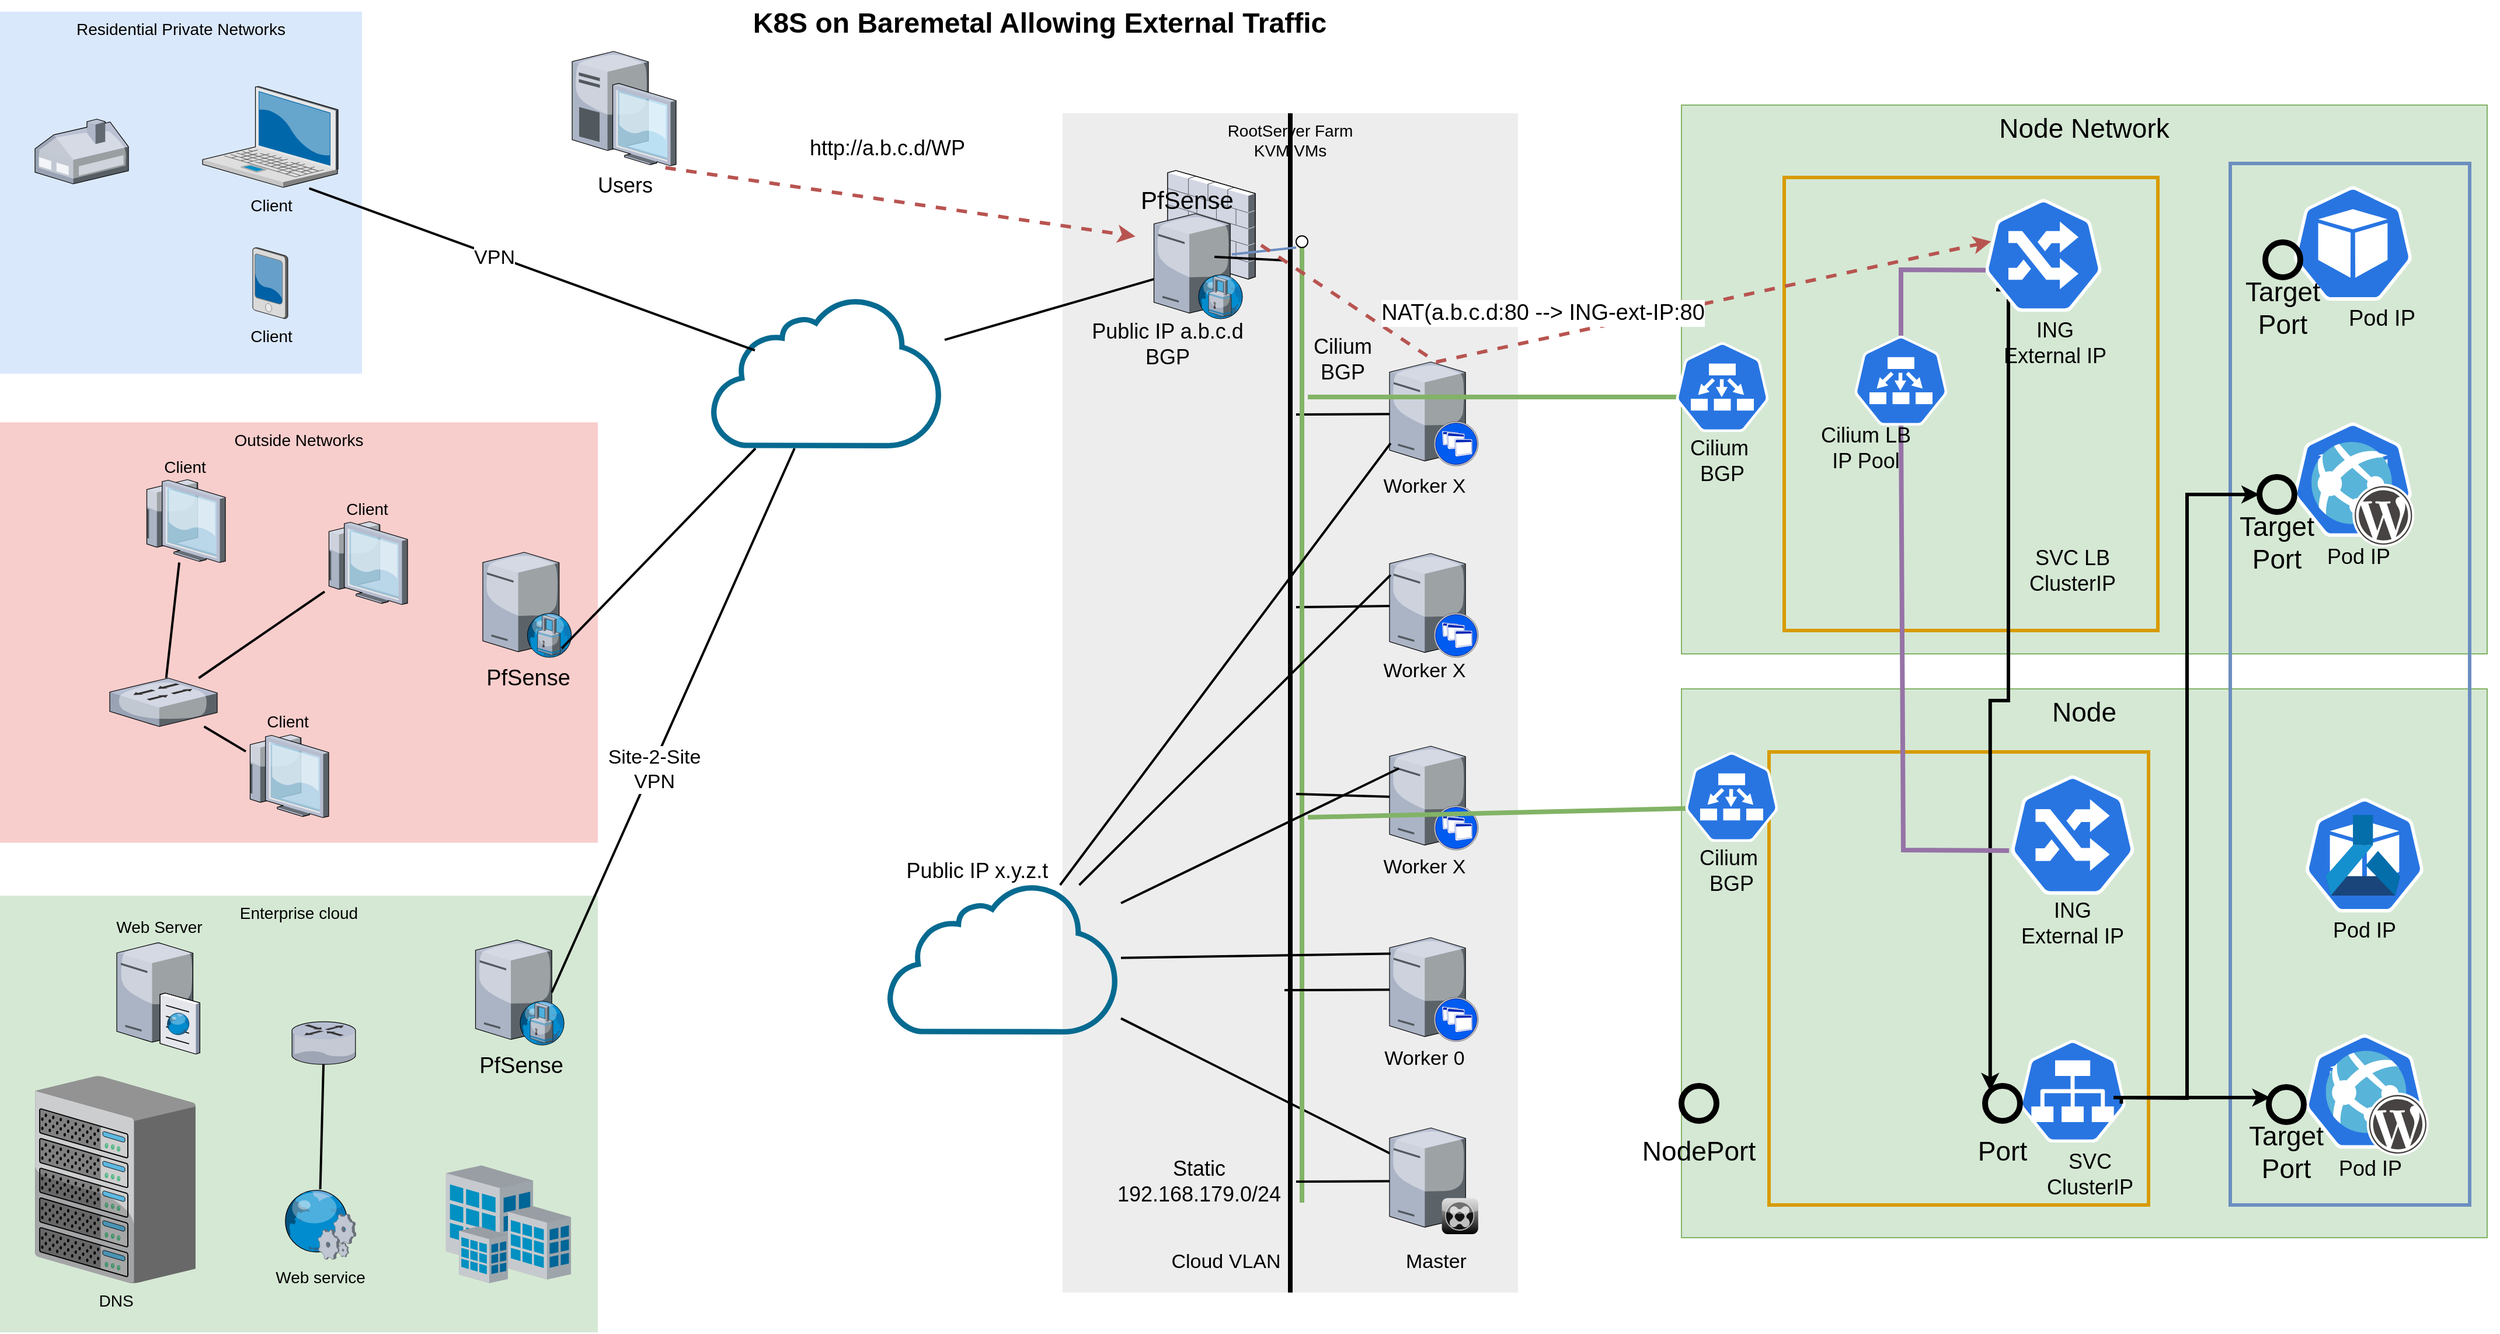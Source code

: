 <mxfile version="20.0.1" type="github"><diagram id="EpZlYVqAHI5J34Ckvmhf" name="Page-1"><mxGraphModel dx="1114" dy="1589" grid="1" gridSize="10" guides="1" tooltips="1" connect="1" arrows="1" fold="1" page="1" pageScale="1.5" pageWidth="1169" pageHeight="826" background="none" math="0" shadow="0"><root><mxCell id="0" style=";html=1;"/><mxCell id="1" style=";html=1;" parent="0"/><mxCell id="6a7d8f32e03d9370-57" value="&lt;font style=&quot;font-size: 23px;&quot;&gt;Node Network&lt;/font&gt;" style="whiteSpace=wrap;html=1;fillColor=#d5e8d4;fontSize=14;strokeColor=#82b366;verticalAlign=top;" parent="1" vertex="1"><mxGeometry x="1480" y="120" width="690" height="470" as="geometry"/></mxCell><mxCell id="-BgpXHmfH5Hbu4WyYtLH-51" value="&lt;font style=&quot;font-size: 23px;&quot;&gt;Node&lt;/font&gt;" style="whiteSpace=wrap;html=1;fillColor=#d5e8d4;fontSize=14;strokeColor=#82b366;verticalAlign=top;" parent="1" vertex="1"><mxGeometry x="1480" y="620" width="690" height="470" as="geometry"/></mxCell><mxCell id="-BgpXHmfH5Hbu4WyYtLH-89" value="" style="rounded=0;whiteSpace=wrap;html=1;fontSize=19;strokeWidth=3;fillColor=none;strokeColor=#6c8ebf;" parent="1" vertex="1"><mxGeometry x="1950" y="170" width="205" height="892" as="geometry"/></mxCell><mxCell id="-BgpXHmfH5Hbu4WyYtLH-88" value="" style="rounded=0;whiteSpace=wrap;html=1;fontSize=19;strokeWidth=3;fillColor=none;strokeColor=#d79b00;" parent="1" vertex="1"><mxGeometry x="1555" y="674" width="325" height="388" as="geometry"/></mxCell><mxCell id="-BgpXHmfH5Hbu4WyYtLH-87" value="" style="rounded=0;whiteSpace=wrap;html=1;fontSize=19;strokeWidth=3;fillColor=none;strokeColor=#d79b00;" parent="1" vertex="1"><mxGeometry x="1568" y="182" width="320" height="388" as="geometry"/></mxCell><mxCell id="-BgpXHmfH5Hbu4WyYtLH-56" value="&lt;font style=&quot;font-size: 18px;&quot;&gt;ING&lt;br&gt;External IP&lt;/font&gt;" style="text;html=1;strokeColor=none;fillColor=none;align=center;verticalAlign=middle;whiteSpace=wrap;rounded=0;" parent="1" vertex="1"><mxGeometry x="1715" y="805.5" width="200" height="30" as="geometry"/></mxCell><mxCell id="-BgpXHmfH5Hbu4WyYtLH-52" value="" style="sketch=0;html=1;dashed=0;whitespace=wrap;fillColor=#2875E2;strokeColor=#ffffff;points=[[0.005,0.63,0],[0.1,0.2,0],[0.9,0.2,0],[0.5,0,0],[0.995,0.63,0],[0.72,0.99,0],[0.5,1,0],[0.28,0.99,0]];shape=mxgraph.kubernetes.icon;prIcon=ing;fontSize=18;" parent="1" vertex="1"><mxGeometry x="1760" y="694.06" width="110" height="102.25" as="geometry"/></mxCell><mxCell id="-BgpXHmfH5Hbu4WyYtLH-53" value="" style="sketch=0;html=1;dashed=0;whitespace=wrap;fillColor=#2875E2;strokeColor=#ffffff;points=[[0.005,0.63,0],[0.1,0.2,0],[0.9,0.2,0],[0.5,0,0],[0.995,0.63,0],[0.72,0.99,0],[0.5,1,0],[0.28,0.99,0]];shape=mxgraph.kubernetes.icon;prIcon=pod;fontSize=18;" parent="1" vertex="1"><mxGeometry x="2000" y="915.75" width="130" height="98" as="geometry"/></mxCell><mxCell id="-BgpXHmfH5Hbu4WyYtLH-54" value="" style="sketch=0;html=1;dashed=0;whitespace=wrap;fillColor=#2875E2;strokeColor=#ffffff;points=[[0.005,0.63,0],[0.1,0.2,0],[0.9,0.2,0],[0.5,0,0],[0.995,0.63,0],[0.72,0.99,0],[0.5,1,0],[0.28,0.99,0]];shape=mxgraph.kubernetes.icon;prIcon=svc;fontSize=18;" parent="1" vertex="1"><mxGeometry x="1740" y="920.56" width="150" height="88" as="geometry"/></mxCell><mxCell id="-BgpXHmfH5Hbu4WyYtLH-55" value="" style="sketch=0;html=1;dashed=0;whitespace=wrap;fillColor=#2875E2;strokeColor=#ffffff;points=[[0.005,0.63,0],[0.1,0.2,0],[0.9,0.2,0],[0.5,0,0],[0.995,0.63,0],[0.72,0.99,0],[0.5,1,0],[0.28,0.99,0]];shape=mxgraph.kubernetes.icon;prIcon=pod;fontSize=18;" parent="1" vertex="1"><mxGeometry x="2000" y="713.5" width="130" height="98" as="geometry"/></mxCell><mxCell id="-BgpXHmfH5Hbu4WyYtLH-57" value="&lt;font style=&quot;font-size: 18px;&quot;&gt;SVC&lt;br&gt;ClusterIP&lt;/font&gt;" style="text;html=1;strokeColor=none;fillColor=none;align=center;verticalAlign=middle;whiteSpace=wrap;rounded=0;" parent="1" vertex="1"><mxGeometry x="1730" y="1020.56" width="200" height="30" as="geometry"/></mxCell><mxCell id="-BgpXHmfH5Hbu4WyYtLH-58" value="&lt;font style=&quot;font-size: 18px;&quot;&gt;Pod IP&lt;/font&gt;" style="text;html=1;strokeColor=none;fillColor=none;align=center;verticalAlign=middle;whiteSpace=wrap;rounded=0;" parent="1" vertex="1"><mxGeometry x="1965" y="811.5" width="200" height="30" as="geometry"/></mxCell><mxCell id="-BgpXHmfH5Hbu4WyYtLH-59" value="&lt;font style=&quot;font-size: 18px;&quot;&gt;Pod IP&lt;/font&gt;" style="text;html=1;strokeColor=none;fillColor=none;align=center;verticalAlign=middle;whiteSpace=wrap;rounded=0;" parent="1" vertex="1"><mxGeometry x="1970" y="1015.75" width="200" height="30" as="geometry"/></mxCell><mxCell id="-BgpXHmfH5Hbu4WyYtLH-65" value="&lt;br&gt;&lt;br&gt;&lt;br&gt;NodePort" style="ellipse;whiteSpace=wrap;html=1;aspect=fixed;fontSize=23;strokeWidth=5;fillColor=none;" parent="1" vertex="1"><mxGeometry x="1480" y="960" width="30" height="30" as="geometry"/></mxCell><mxCell id="6a7d8f32e03d9370-61" value="Outside Networks" style="whiteSpace=wrap;html=1;fillColor=#f8cecc;fontSize=14;strokeColor=none;verticalAlign=top;" parent="1" vertex="1"><mxGeometry x="40" y="391.75" width="512" height="360" as="geometry"/></mxCell><mxCell id="6a7d8f32e03d9370-60" value="Enterprise cloud" style="whiteSpace=wrap;html=1;fillColor=#d5e8d4;fontSize=14;strokeColor=none;verticalAlign=top;" parent="1" vertex="1"><mxGeometry x="40" y="797.09" width="512" height="374" as="geometry"/></mxCell><mxCell id="6a7d8f32e03d9370-59" value="RootServer Farm&lt;div&gt;KVM VMs&lt;/div&gt;" style="whiteSpace=wrap;html=1;fillColor=#EDEDED;fontSize=14;strokeColor=none;verticalAlign=top;" parent="1" vertex="1"><mxGeometry x="950" y="127" width="390" height="1010" as="geometry"/></mxCell><mxCell id="6a7d8f32e03d9370-58" value="Residential Private Networks" style="whiteSpace=wrap;html=1;fillColor=#dae8fc;fontSize=14;strokeColor=none;verticalAlign=top;" parent="1" vertex="1"><mxGeometry x="40" y="40" width="310" height="310" as="geometry"/></mxCell><mxCell id="6a7d8f32e03d9370-36" style="edgeStyle=none;rounded=0;html=1;startSize=10;endSize=10;jettySize=auto;orthogonalLoop=1;fontSize=14;endArrow=none;endFill=0;strokeWidth=2;entryX=0.012;entryY=0.243;entryDx=0;entryDy=0;entryPerimeter=0;startArrow=none;" parent="1" source="-BgpXHmfH5Hbu4WyYtLH-14" target="6a7d8f32e03d9370-14" edge="1"><mxGeometry relative="1" as="geometry"><mxPoint x="900" y="1010" as="sourcePoint"/></mxGeometry></mxCell><mxCell id="6a7d8f32e03d9370-1" value="Client" style="verticalLabelPosition=bottom;aspect=fixed;html=1;verticalAlign=top;strokeColor=none;shape=mxgraph.citrix.laptop_2;fillColor=#66B2FF;gradientColor=#0066CC;fontSize=14;" parent="1" vertex="1"><mxGeometry x="213.5" y="104" width="116" height="86.5" as="geometry"/></mxCell><mxCell id="6a7d8f32e03d9370-3" value="&lt;font style=&quot;font-size: 18px;&quot;&gt;Users&lt;/font&gt;" style="verticalLabelPosition=bottom;aspect=fixed;html=1;verticalAlign=top;strokeColor=none;shape=mxgraph.citrix.desktop;fillColor=#66B2FF;gradientColor=#0066CC;fontSize=14;" parent="1" vertex="1"><mxGeometry x="530" y="74" width="89" height="98" as="geometry"/></mxCell><mxCell id="6a7d8f32e03d9370-6" value="Client" style="verticalLabelPosition=bottom;aspect=fixed;html=1;verticalAlign=top;strokeColor=none;shape=mxgraph.citrix.pda;fillColor=#66B2FF;gradientColor=#0066CC;fontSize=14;" parent="1" vertex="1"><mxGeometry x="256.5" y="242" width="30" height="61" as="geometry"/></mxCell><mxCell id="6a7d8f32e03d9370-8" value="" style="verticalLabelPosition=bottom;aspect=fixed;html=1;verticalAlign=top;strokeColor=none;shape=mxgraph.citrix.xenapp_server;fillColor=#66B2FF;gradientColor=#0066CC;fontSize=14;" parent="1" vertex="1"><mxGeometry x="1230" y="833" width="76" height="89" as="geometry"/></mxCell><mxCell id="6a7d8f32e03d9370-9" value="" style="verticalLabelPosition=bottom;aspect=fixed;html=1;verticalAlign=top;strokeColor=none;shape=mxgraph.citrix.xenapp_server;fillColor=#66B2FF;gradientColor=#0066CC;fontSize=14;" parent="1" vertex="1"><mxGeometry x="1230" y="669" width="76" height="89" as="geometry"/></mxCell><mxCell id="6a7d8f32e03d9370-41" style="edgeStyle=none;rounded=0;html=1;startSize=10;endSize=10;jettySize=auto;orthogonalLoop=1;fontSize=14;endArrow=none;endFill=0;strokeWidth=2;" parent="1" source="6a7d8f32e03d9370-10" edge="1"><mxGeometry relative="1" as="geometry"><mxPoint x="1150" y="550" as="targetPoint"/></mxGeometry></mxCell><mxCell id="6a7d8f32e03d9370-10" value="" style="verticalLabelPosition=bottom;aspect=fixed;html=1;verticalAlign=top;strokeColor=none;shape=mxgraph.citrix.xenapp_server;fillColor=#66B2FF;gradientColor=#0066CC;fontSize=14;" parent="1" vertex="1"><mxGeometry x="1230" y="504" width="76" height="89" as="geometry"/></mxCell><mxCell id="6a7d8f32e03d9370-42" style="edgeStyle=none;rounded=0;html=1;startSize=10;endSize=10;jettySize=auto;orthogonalLoop=1;fontSize=14;endArrow=none;endFill=0;strokeWidth=2;" parent="1" source="6a7d8f32e03d9370-11" edge="1"><mxGeometry relative="1" as="geometry"><mxPoint x="1150" y="385" as="targetPoint"/></mxGeometry></mxCell><mxCell id="6a7d8f32e03d9370-11" value="" style="verticalLabelPosition=bottom;aspect=fixed;html=1;verticalAlign=top;strokeColor=none;shape=mxgraph.citrix.xenapp_server;fillColor=#66B2FF;gradientColor=#0066CC;fontSize=14;" parent="1" vertex="1"><mxGeometry x="1230" y="340" width="76" height="89" as="geometry"/></mxCell><mxCell id="6a7d8f32e03d9370-43" style="edgeStyle=none;rounded=0;html=1;startSize=10;endSize=10;jettySize=auto;orthogonalLoop=1;fontSize=14;endArrow=none;endFill=0;strokeWidth=4;exitX=0.5;exitY=0;exitDx=0;exitDy=0;entryX=0.5;entryY=1;entryDx=0;entryDy=0;" parent="1" source="6a7d8f32e03d9370-59" target="6a7d8f32e03d9370-59" edge="1"><mxGeometry relative="1" as="geometry"/></mxCell><mxCell id="6a7d8f32e03d9370-52" style="edgeStyle=none;rounded=0;html=1;startSize=10;endSize=10;jettySize=auto;orthogonalLoop=1;fontSize=14;endArrow=none;endFill=0;strokeWidth=4;fillColor=#d5e8d4;strokeColor=#82b366;startArrow=none;" parent="1" target="-BgpXHmfH5Hbu4WyYtLH-28" edge="1"><mxGeometry relative="1" as="geometry"><mxPoint x="1155" y="1060" as="sourcePoint"/><mxPoint x="1440" y="300" as="targetPoint"/></mxGeometry></mxCell><mxCell id="6a7d8f32e03d9370-56" style="edgeStyle=none;rounded=0;html=1;startSize=10;endSize=10;jettySize=auto;orthogonalLoop=1;fontSize=14;endArrow=none;endFill=0;strokeWidth=2;startArrow=none;" parent="1" source="-BgpXHmfH5Hbu4WyYtLH-24" target="6a7d8f32e03d9370-25" edge="1"><mxGeometry relative="1" as="geometry"><mxPoint x="790" y="260" as="sourcePoint"/></mxGeometry></mxCell><mxCell id="6a7d8f32e03d9370-13" value="" style="verticalLabelPosition=bottom;aspect=fixed;html=1;verticalAlign=top;strokeColor=none;shape=mxgraph.citrix.router;fillColor=#66B2FF;gradientColor=#0066CC;fontSize=14;" parent="1" vertex="1"><mxGeometry x="290" y="905.09" width="55" height="36.5" as="geometry"/></mxCell><mxCell id="6a7d8f32e03d9370-38" style="edgeStyle=none;rounded=0;html=1;startSize=10;endSize=10;jettySize=auto;orthogonalLoop=1;fontSize=14;endArrow=none;endFill=0;strokeWidth=2;" parent="1" source="6a7d8f32e03d9370-14" edge="1"><mxGeometry relative="1" as="geometry"><mxPoint x="1150" y="1042" as="targetPoint"/></mxGeometry></mxCell><mxCell id="6a7d8f32e03d9370-14" value="" style="verticalLabelPosition=bottom;aspect=fixed;html=1;verticalAlign=top;strokeColor=none;shape=mxgraph.citrix.xenclient_synchronizer;fillColor=#CCCCCC;gradientColor=#000000;gradientDirection=south;fontSize=14;" parent="1" vertex="1"><mxGeometry x="1230" y="996" width="76" height="91" as="geometry"/></mxCell><mxCell id="6a7d8f32e03d9370-15" value="Web Server" style="verticalLabelPosition=top;aspect=fixed;html=1;verticalAlign=bottom;strokeColor=none;shape=mxgraph.citrix.cache_server;fillColor=#66B2FF;gradientColor=#0066CC;fontSize=14;labelPosition=center;align=center;" parent="1" vertex="1"><mxGeometry x="140" y="835.09" width="71" height="97.5" as="geometry"/></mxCell><mxCell id="6a7d8f32e03d9370-16" value="DNS" style="verticalLabelPosition=bottom;aspect=fixed;html=1;verticalAlign=top;strokeColor=none;shape=mxgraph.citrix.chassis;fillColor=#66B2FF;gradientColor=#0066CC;fontSize=14;" parent="1" vertex="1"><mxGeometry x="70" y="951.59" width="137.5" height="177.5" as="geometry"/></mxCell><mxCell id="6a7d8f32e03d9370-17" value="" style="verticalLabelPosition=bottom;aspect=fixed;html=1;verticalAlign=top;strokeColor=none;shape=mxgraph.citrix.firewall;fillColor=#66B2FF;gradientColor=#0066CC;fontSize=14;" parent="1" vertex="1"><mxGeometry x="1040" y="176" width="75" height="93" as="geometry"/></mxCell><mxCell id="6a7d8f32e03d9370-45" style="edgeStyle=none;rounded=0;html=1;startSize=10;endSize=10;jettySize=auto;orthogonalLoop=1;fontSize=14;endArrow=none;endFill=0;strokeWidth=2;exitX=0.012;exitY=0.154;exitDx=0;exitDy=0;exitPerimeter=0;" parent="1" source="6a7d8f32e03d9370-8" target="-BgpXHmfH5Hbu4WyYtLH-14" edge="1"><mxGeometry relative="1" as="geometry"><mxPoint x="640" y="581.845" as="sourcePoint"/></mxGeometry></mxCell><mxCell id="6a7d8f32e03d9370-46" style="edgeStyle=none;rounded=0;html=1;startSize=10;endSize=10;jettySize=auto;orthogonalLoop=1;fontSize=14;endArrow=none;endFill=0;strokeWidth=2;exitX=0.106;exitY=0.215;exitDx=0;exitDy=0;exitPerimeter=0;" parent="1" source="6a7d8f32e03d9370-9" target="-BgpXHmfH5Hbu4WyYtLH-14" edge="1"><mxGeometry relative="1" as="geometry"><mxPoint x="640" y="740.516" as="sourcePoint"/></mxGeometry></mxCell><mxCell id="6a7d8f32e03d9370-47" style="edgeStyle=none;rounded=0;html=1;startSize=10;endSize=10;jettySize=auto;orthogonalLoop=1;fontSize=14;endArrow=none;endFill=0;strokeWidth=2;exitX=0.012;exitY=0.207;exitDx=0;exitDy=0;exitPerimeter=0;" parent="1" source="6a7d8f32e03d9370-10" target="-BgpXHmfH5Hbu4WyYtLH-14" edge="1"><mxGeometry relative="1" as="geometry"><mxPoint x="640" y="900.154" as="sourcePoint"/></mxGeometry></mxCell><mxCell id="6a7d8f32e03d9370-48" style="edgeStyle=none;rounded=0;html=1;startSize=10;endSize=10;jettySize=auto;orthogonalLoop=1;fontSize=14;endArrow=none;endFill=0;strokeWidth=2;exitX=0.012;exitY=0.782;exitDx=0;exitDy=0;exitPerimeter=0;" parent="1" source="6a7d8f32e03d9370-11" target="-BgpXHmfH5Hbu4WyYtLH-14" edge="1"><mxGeometry relative="1" as="geometry"><mxPoint x="640" y="1058.825" as="sourcePoint"/></mxGeometry></mxCell><mxCell id="6a7d8f32e03d9370-23" value="" style="verticalLabelPosition=bottom;aspect=fixed;html=1;verticalAlign=top;strokeColor=none;shape=mxgraph.citrix.home_office;fillColor=#66B2FF;gradientColor=#0066CC;fontSize=14;" parent="1" vertex="1"><mxGeometry x="70" y="132" width="80" height="55.5" as="geometry"/></mxCell><mxCell id="6a7d8f32e03d9370-25" value="" style="verticalLabelPosition=bottom;aspect=fixed;html=1;verticalAlign=top;strokeColor=none;shape=mxgraph.citrix.proxy_server;fillColor=#66B2FF;gradientColor=#0066CC;fontSize=14;" parent="1" vertex="1"><mxGeometry x="1028.25" y="213" width="76.5" height="90" as="geometry"/></mxCell><mxCell id="6a7d8f32e03d9370-53" style="edgeStyle=none;rounded=0;html=1;startSize=10;endSize=10;jettySize=auto;orthogonalLoop=1;fontSize=14;endArrow=none;endFill=0;strokeWidth=2;" parent="1" source="6a7d8f32e03d9370-26" target="6a7d8f32e03d9370-29" edge="1"><mxGeometry relative="1" as="geometry"/></mxCell><mxCell id="6a7d8f32e03d9370-54" style="edgeStyle=none;rounded=0;html=1;startSize=10;endSize=10;jettySize=auto;orthogonalLoop=1;fontSize=14;endArrow=none;endFill=0;strokeWidth=2;" parent="1" source="6a7d8f32e03d9370-26" target="6a7d8f32e03d9370-28" edge="1"><mxGeometry relative="1" as="geometry"/></mxCell><mxCell id="6a7d8f32e03d9370-55" style="edgeStyle=none;rounded=0;html=1;startSize=10;endSize=10;jettySize=auto;orthogonalLoop=1;fontSize=14;endArrow=none;endFill=0;strokeWidth=2;" parent="1" source="6a7d8f32e03d9370-26" target="6a7d8f32e03d9370-27" edge="1"><mxGeometry relative="1" as="geometry"/></mxCell><mxCell id="6a7d8f32e03d9370-26" value="" style="verticalLabelPosition=bottom;aspect=fixed;html=1;verticalAlign=top;strokeColor=none;shape=mxgraph.citrix.switch;fillColor=#66B2FF;gradientColor=#0066CC;fontSize=14;" parent="1" vertex="1"><mxGeometry x="134" y="610.75" width="92" height="41.5" as="geometry"/></mxCell><mxCell id="6a7d8f32e03d9370-27" value="Client" style="verticalLabelPosition=top;aspect=fixed;html=1;verticalAlign=bottom;strokeColor=none;shape=mxgraph.citrix.thin_client;fillColor=#66B2FF;gradientColor=#0066CC;fontSize=14;labelPosition=center;align=center;" parent="1" vertex="1"><mxGeometry x="250.5" y="659.25" width="71" height="71" as="geometry"/></mxCell><mxCell id="6a7d8f32e03d9370-28" value="Client" style="verticalLabelPosition=top;aspect=fixed;html=1;verticalAlign=bottom;strokeColor=none;shape=mxgraph.citrix.thin_client;fillColor=#66B2FF;gradientColor=#0066CC;fontSize=14;labelPosition=center;align=center;" parent="1" vertex="1"><mxGeometry x="318" y="476.75" width="71" height="71" as="geometry"/></mxCell><mxCell id="6a7d8f32e03d9370-29" value="Client" style="verticalLabelPosition=top;aspect=fixed;html=1;verticalAlign=bottom;strokeColor=none;shape=mxgraph.citrix.thin_client;fillColor=#66B2FF;gradientColor=#0066CC;fontSize=14;labelPosition=center;align=center;" parent="1" vertex="1"><mxGeometry x="162" y="440.75" width="71" height="71" as="geometry"/></mxCell><mxCell id="6a7d8f32e03d9370-49" style="edgeStyle=none;rounded=0;html=1;startSize=10;endSize=10;jettySize=auto;orthogonalLoop=1;fontSize=14;endArrow=none;endFill=0;strokeWidth=2;" parent="1" source="6a7d8f32e03d9370-30" target="6a7d8f32e03d9370-13" edge="1"><mxGeometry relative="1" as="geometry"/></mxCell><mxCell id="6a7d8f32e03d9370-30" value="Web service" style="verticalLabelPosition=bottom;aspect=fixed;html=1;verticalAlign=top;strokeColor=none;shape=mxgraph.citrix.web_service;fillColor=#66B2FF;gradientColor=#0066CC;fontSize=14;" parent="1" vertex="1"><mxGeometry x="282" y="1048.59" width="63" height="60" as="geometry"/></mxCell><mxCell id="6a7d8f32e03d9370-31" value="" style="verticalLabelPosition=bottom;aspect=fixed;html=1;verticalAlign=top;strokeColor=none;shape=mxgraph.citrix.site;fillColor=#66B2FF;gradientColor=#0066CC;fontSize=14;" parent="1" vertex="1"><mxGeometry x="422" y="1028.09" width="107" height="101" as="geometry"/></mxCell><mxCell id="6a7d8f32e03d9370-62" value="K8S on Baremetal Allowing External Traffic" style="text;strokeColor=none;fillColor=none;html=1;fontSize=24;fontStyle=1;verticalAlign=middle;align=center;" parent="1" vertex="1"><mxGeometry x="499" y="30" width="861" height="40" as="geometry"/></mxCell><mxCell id="-BgpXHmfH5Hbu4WyYtLH-1" style="edgeStyle=none;rounded=0;html=1;startSize=10;endSize=10;jettySize=auto;orthogonalLoop=1;fontSize=14;endArrow=none;endFill=0;strokeWidth=2;" parent="1" source="6a7d8f32e03d9370-9" edge="1"><mxGeometry relative="1" as="geometry"><mxPoint x="1230" y="726.499" as="sourcePoint"/><mxPoint x="1150" y="710" as="targetPoint"/></mxGeometry></mxCell><mxCell id="-BgpXHmfH5Hbu4WyYtLH-2" style="edgeStyle=none;rounded=0;html=1;startSize=10;endSize=10;jettySize=auto;orthogonalLoop=1;fontSize=14;endArrow=none;endFill=0;strokeWidth=2;" parent="1" source="6a7d8f32e03d9370-8" edge="1"><mxGeometry relative="1" as="geometry"><mxPoint x="1140" y="878" as="targetPoint"/><mxPoint x="1230" y="890.499" as="sourcePoint"/></mxGeometry></mxCell><mxCell id="-BgpXHmfH5Hbu4WyYtLH-3" value="&lt;font style=&quot;font-size: 17px;&quot;&gt;Cloud VLAN&lt;/font&gt;" style="text;html=1;strokeColor=none;fillColor=none;align=center;verticalAlign=middle;whiteSpace=wrap;rounded=0;" parent="1" vertex="1"><mxGeometry x="1020" y="1096" width="140" height="30" as="geometry"/></mxCell><mxCell id="-BgpXHmfH5Hbu4WyYtLH-4" style="edgeStyle=none;rounded=0;html=1;startSize=10;endSize=10;jettySize=auto;orthogonalLoop=1;fontSize=14;endArrow=none;endFill=0;strokeWidth=2;" parent="1" edge="1"><mxGeometry relative="1" as="geometry"><mxPoint x="1140" y="253" as="sourcePoint"/><mxPoint x="1080" y="250" as="targetPoint"/></mxGeometry></mxCell><mxCell id="-BgpXHmfH5Hbu4WyYtLH-10" value="&lt;font style=&quot;font-size: 18px;&quot;&gt;Static 192.168.179.0/24&lt;/font&gt;" style="text;html=1;strokeColor=none;fillColor=none;align=center;verticalAlign=middle;whiteSpace=wrap;rounded=0;" parent="1" vertex="1"><mxGeometry x="1036.5" y="1026.5" width="60" height="30" as="geometry"/></mxCell><mxCell id="-BgpXHmfH5Hbu4WyYtLH-11" value="&lt;font style=&quot;font-size: 18px;&quot;&gt;Public IP x.y.z.t&lt;/font&gt;" style="text;html=1;strokeColor=none;fillColor=none;align=center;verticalAlign=middle;whiteSpace=wrap;rounded=0;" parent="1" vertex="1"><mxGeometry x="776.5" y="761" width="200" height="30" as="geometry"/></mxCell><mxCell id="-BgpXHmfH5Hbu4WyYtLH-14" value="" style="sketch=0;pointerEvents=1;shadow=0;dashed=0;html=1;strokeColor=none;aspect=fixed;labelPosition=center;verticalLabelPosition=bottom;verticalAlign=top;align=center;outlineConnect=0;shape=mxgraph.vvd.cloud_computing;fillColor=#066A90;fontSize=18;" parent="1" vertex="1"><mxGeometry x="800" y="788" width="200" height="128" as="geometry"/></mxCell><mxCell id="-BgpXHmfH5Hbu4WyYtLH-15" value="&lt;font style=&quot;font-size: 18px;&quot;&gt;Cilium BGP&lt;/font&gt;" style="text;html=1;strokeColor=none;fillColor=none;align=center;verticalAlign=middle;whiteSpace=wrap;rounded=0;fontSize=18;" parent="1" vertex="1"><mxGeometry x="1160" y="323" width="60" height="30" as="geometry"/></mxCell><mxCell id="-BgpXHmfH5Hbu4WyYtLH-17" value="&lt;font style=&quot;font-size: 17px;&quot;&gt;Master&lt;/font&gt;" style="text;html=1;strokeColor=none;fillColor=none;align=center;verticalAlign=middle;whiteSpace=wrap;rounded=0;" parent="1" vertex="1"><mxGeometry x="1200" y="1096" width="140" height="30" as="geometry"/></mxCell><mxCell id="-BgpXHmfH5Hbu4WyYtLH-19" value="&lt;font style=&quot;font-size: 17px;&quot;&gt;Worker 0&lt;/font&gt;" style="text;html=1;strokeColor=none;fillColor=none;align=center;verticalAlign=middle;whiteSpace=wrap;rounded=0;" parent="1" vertex="1"><mxGeometry x="1190" y="922" width="140" height="30" as="geometry"/></mxCell><mxCell id="-BgpXHmfH5Hbu4WyYtLH-21" value="&lt;font style=&quot;font-size: 17px;&quot;&gt;Worker X&lt;/font&gt;" style="text;html=1;strokeColor=none;fillColor=none;align=center;verticalAlign=middle;whiteSpace=wrap;rounded=0;" parent="1" vertex="1"><mxGeometry x="1190" y="758" width="140" height="30" as="geometry"/></mxCell><mxCell id="-BgpXHmfH5Hbu4WyYtLH-22" value="&lt;font style=&quot;font-size: 17px;&quot;&gt;Worker X&lt;/font&gt;" style="text;html=1;strokeColor=none;fillColor=none;align=center;verticalAlign=middle;whiteSpace=wrap;rounded=0;" parent="1" vertex="1"><mxGeometry x="1190" y="590" width="140" height="30" as="geometry"/></mxCell><mxCell id="-BgpXHmfH5Hbu4WyYtLH-23" value="&lt;font style=&quot;font-size: 17px;&quot;&gt;Worker X&lt;/font&gt;" style="text;html=1;strokeColor=none;fillColor=none;align=center;verticalAlign=middle;whiteSpace=wrap;rounded=0;" parent="1" vertex="1"><mxGeometry x="1190" y="431.5" width="140" height="30" as="geometry"/></mxCell><mxCell id="-BgpXHmfH5Hbu4WyYtLH-24" value="" style="sketch=0;pointerEvents=1;shadow=0;dashed=0;html=1;strokeColor=none;aspect=fixed;labelPosition=center;verticalLabelPosition=bottom;verticalAlign=top;align=center;outlineConnect=0;shape=mxgraph.vvd.cloud_computing;fillColor=#066A90;fontSize=18;" parent="1" vertex="1"><mxGeometry x="649" y="286" width="200" height="128" as="geometry"/></mxCell><mxCell id="-BgpXHmfH5Hbu4WyYtLH-26" value="&lt;font style=&quot;font-size: 18px;&quot;&gt;Public IP a.b.c.d&lt;br&gt;BGP&lt;br&gt;&lt;/font&gt;" style="text;html=1;strokeColor=none;fillColor=none;align=center;verticalAlign=middle;whiteSpace=wrap;rounded=0;" parent="1" vertex="1"><mxGeometry x="940" y="310" width="200" height="30" as="geometry"/></mxCell><mxCell id="-BgpXHmfH5Hbu4WyYtLH-28" value="" style="ellipse;whiteSpace=wrap;html=1;aspect=fixed;fontSize=17;" parent="1" vertex="1"><mxGeometry x="1150" y="232" width="10" height="10" as="geometry"/></mxCell><mxCell id="-BgpXHmfH5Hbu4WyYtLH-31" style="edgeStyle=none;rounded=0;html=1;startSize=10;endSize=10;jettySize=auto;orthogonalLoop=1;fontSize=14;endArrow=none;endFill=0;strokeWidth=2;fillColor=#dae8fc;strokeColor=#6c8ebf;startArrow=none;exitX=0.871;exitY=0.388;exitDx=0;exitDy=0;exitPerimeter=0;" parent="1" source="6a7d8f32e03d9370-25" edge="1"><mxGeometry relative="1" as="geometry"><mxPoint x="1165" y="1070" as="sourcePoint"/><mxPoint x="1150" y="242" as="targetPoint"/></mxGeometry></mxCell><mxCell id="-BgpXHmfH5Hbu4WyYtLH-32" value="&lt;font style=&quot;font-size: 19px;&quot;&gt;PfSense&lt;/font&gt;" style="verticalLabelPosition=bottom;aspect=fixed;html=1;verticalAlign=top;strokeColor=none;shape=mxgraph.citrix.proxy_server;fillColor=#66B2FF;gradientColor=#0066CC;fontSize=14;" parent="1" vertex="1"><mxGeometry x="447.25" y="835.09" width="76.5" height="90" as="geometry"/></mxCell><mxCell id="-BgpXHmfH5Hbu4WyYtLH-34" style="edgeStyle=none;rounded=0;html=1;startSize=10;endSize=10;jettySize=auto;orthogonalLoop=1;fontSize=14;endArrow=none;endFill=0;strokeWidth=2;exitX=0.853;exitY=0.499;exitDx=0;exitDy=0;exitPerimeter=0;" parent="1" source="-BgpXHmfH5Hbu4WyYtLH-32" target="-BgpXHmfH5Hbu4WyYtLH-24" edge="1"><mxGeometry relative="1" as="geometry"><mxPoint x="320" y="520" as="sourcePoint"/><mxPoint x="170" y="614.727" as="targetPoint"/></mxGeometry></mxCell><mxCell id="-BgpXHmfH5Hbu4WyYtLH-35" value="Site-2-Site&lt;br&gt;VPN" style="edgeLabel;html=1;align=center;verticalAlign=middle;resizable=0;points=[];fontSize=17;" parent="-BgpXHmfH5Hbu4WyYtLH-34" vertex="1" connectable="0"><mxGeometry x="-0.171" y="-1" relative="1" as="geometry"><mxPoint y="1" as="offset"/></mxGeometry></mxCell><mxCell id="-BgpXHmfH5Hbu4WyYtLH-36" value="&lt;font style=&quot;font-size: 19px;&quot;&gt;PfSense&lt;/font&gt;" style="verticalLabelPosition=bottom;aspect=fixed;html=1;verticalAlign=top;strokeColor=none;shape=mxgraph.citrix.proxy_server;fillColor=#66B2FF;gradientColor=#0066CC;fontSize=14;" parent="1" vertex="1"><mxGeometry x="453.5" y="503" width="76.5" height="90" as="geometry"/></mxCell><mxCell id="-BgpXHmfH5Hbu4WyYtLH-37" style="edgeStyle=none;rounded=0;html=1;startSize=10;endSize=10;jettySize=auto;orthogonalLoop=1;fontSize=14;endArrow=none;endFill=0;strokeWidth=2;exitX=0.883;exitY=0.915;exitDx=0;exitDy=0;exitPerimeter=0;" parent="1" source="-BgpXHmfH5Hbu4WyYtLH-36" target="-BgpXHmfH5Hbu4WyYtLH-24" edge="1"><mxGeometry relative="1" as="geometry"><mxPoint x="29.827" y="683.03" as="sourcePoint"/><mxPoint x="170" y="610" as="targetPoint"/></mxGeometry></mxCell><mxCell id="-BgpXHmfH5Hbu4WyYtLH-38" style="edgeStyle=none;rounded=0;html=1;jettySize=auto;orthogonalLoop=1;fontSize=14;endArrow=classic;endFill=1;strokeWidth=3;exitX=0.897;exitY=1.017;exitDx=0;exitDy=0;exitPerimeter=0;fillColor=#f8cecc;strokeColor=#b85450;entryX=-0.026;entryY=1.261;entryDx=0;entryDy=0;entryPerimeter=0;dashed=1;" parent="1" source="6a7d8f32e03d9370-3" target="-BgpXHmfH5Hbu4WyYtLH-94" edge="1"><mxGeometry relative="1" as="geometry"><mxPoint x="373.216" y="141.35" as="sourcePoint"/><mxPoint x="690" y="320" as="targetPoint"/></mxGeometry></mxCell><mxCell id="-BgpXHmfH5Hbu4WyYtLH-40" style="edgeStyle=none;rounded=0;html=1;startSize=10;endSize=10;jettySize=auto;orthogonalLoop=1;fontSize=14;endArrow=none;endFill=0;strokeWidth=2;exitX=0.787;exitY=1.01;exitDx=0;exitDy=0;exitPerimeter=0;" parent="1" source="6a7d8f32e03d9370-1" edge="1"><mxGeometry relative="1" as="geometry"><mxPoint x="330" y="530" as="sourcePoint"/><mxPoint x="686.5" y="330.079" as="targetPoint"/></mxGeometry></mxCell><mxCell id="-BgpXHmfH5Hbu4WyYtLH-41" value="VPN" style="edgeLabel;html=1;align=center;verticalAlign=middle;resizable=0;points=[];fontSize=17;" parent="-BgpXHmfH5Hbu4WyYtLH-40" vertex="1" connectable="0"><mxGeometry x="-0.171" y="-1" relative="1" as="geometry"><mxPoint y="1" as="offset"/></mxGeometry></mxCell><mxCell id="-BgpXHmfH5Hbu4WyYtLH-61" style="edgeStyle=orthogonalEdgeStyle;rounded=0;orthogonalLoop=1;jettySize=auto;html=1;fontSize=23;strokeWidth=3;exitX=0.095;exitY=0.801;exitDx=0;exitDy=0;exitPerimeter=0;entryX=0;entryY=0;entryDx=0;entryDy=0;" parent="1" source="-BgpXHmfH5Hbu4WyYtLH-42" target="-BgpXHmfH5Hbu4WyYtLH-63" edge="1"><mxGeometry relative="1" as="geometry"><Array as="points"><mxPoint x="1760" y="278"/><mxPoint x="1760" y="630"/><mxPoint x="1744" y="630"/></Array></mxGeometry></mxCell><mxCell id="-BgpXHmfH5Hbu4WyYtLH-42" value="" style="sketch=0;html=1;dashed=0;whitespace=wrap;fillColor=#2875E2;strokeColor=#ffffff;points=[[0.005,0.63,0],[0.1,0.2,0],[0.9,0.2,0],[0.5,0,0],[0.995,0.63,0],[0.72,0.99,0],[0.5,1,0],[0.28,0.99,0]];shape=mxgraph.kubernetes.icon;prIcon=ing;fontSize=18;" parent="1" vertex="1"><mxGeometry x="1740" y="200" width="100" height="97.5" as="geometry"/></mxCell><mxCell id="-BgpXHmfH5Hbu4WyYtLH-44" value="" style="sketch=0;html=1;dashed=0;whitespace=wrap;fillColor=#2875E2;strokeColor=#ffffff;points=[[0.005,0.63,0],[0.1,0.2,0],[0.9,0.2,0],[0.5,0,0],[0.995,0.63,0],[0.72,0.99,0],[0.5,1,0],[0.28,0.99,0]];shape=mxgraph.kubernetes.icon;prIcon=pod;fontSize=18;" parent="1" vertex="1"><mxGeometry x="1990" y="391.75" width="130" height="98" as="geometry"/></mxCell><mxCell id="-BgpXHmfH5Hbu4WyYtLH-71" style="edgeStyle=orthogonalEdgeStyle;rounded=0;orthogonalLoop=1;jettySize=auto;html=1;entryX=0;entryY=0.5;entryDx=0;entryDy=0;fontSize=19;strokeWidth=3;" parent="1" target="-BgpXHmfH5Hbu4WyYtLH-69" edge="1"><mxGeometry relative="1" as="geometry"><mxPoint x="1850" y="970" as="sourcePoint"/></mxGeometry></mxCell><mxCell id="-BgpXHmfH5Hbu4WyYtLH-72" style="edgeStyle=orthogonalEdgeStyle;rounded=0;orthogonalLoop=1;jettySize=auto;html=1;fontSize=19;strokeWidth=3;exitX=0.778;exitY=0.622;exitDx=0;exitDy=0;exitPerimeter=0;" parent="1" source="-BgpXHmfH5Hbu4WyYtLH-54" target="-BgpXHmfH5Hbu4WyYtLH-76" edge="1"><mxGeometry relative="1" as="geometry"><mxPoint x="1841.1" y="453.68" as="sourcePoint"/><Array as="points"><mxPoint x="1857" y="970"/></Array></mxGeometry></mxCell><mxCell id="-BgpXHmfH5Hbu4WyYtLH-46" value="" style="sketch=0;html=1;dashed=0;whitespace=wrap;fillColor=#2875E2;strokeColor=#ffffff;points=[[0.005,0.63,0],[0.1,0.2,0],[0.9,0.2,0],[0.5,0,0],[0.995,0.63,0],[0.72,0.99,0],[0.5,1,0],[0.28,0.99,0]];shape=mxgraph.kubernetes.icon;prIcon=pod;fontSize=18;" parent="1" vertex="1"><mxGeometry x="1990" y="189.5" width="130" height="98" as="geometry"/></mxCell><mxCell id="-BgpXHmfH5Hbu4WyYtLH-47" value="&lt;font style=&quot;font-size: 18px;&quot;&gt;ING &lt;br&gt;External IP&lt;/font&gt;" style="text;html=1;strokeColor=none;fillColor=none;align=center;verticalAlign=middle;whiteSpace=wrap;rounded=0;" parent="1" vertex="1"><mxGeometry x="1700" y="309" width="200" height="30" as="geometry"/></mxCell><mxCell id="-BgpXHmfH5Hbu4WyYtLH-48" value="&lt;font style=&quot;font-size: 18px;&quot;&gt;SVC LB &lt;br&gt;ClusterIP&lt;/font&gt;" style="text;html=1;strokeColor=none;fillColor=none;align=center;verticalAlign=middle;whiteSpace=wrap;rounded=0;" parent="1" vertex="1"><mxGeometry x="1715" y="504" width="200" height="30" as="geometry"/></mxCell><mxCell id="-BgpXHmfH5Hbu4WyYtLH-49" value="&lt;font style=&quot;font-size: 19px;&quot;&gt;Pod IP&lt;/font&gt;" style="text;html=1;strokeColor=none;fillColor=none;align=center;verticalAlign=middle;whiteSpace=wrap;rounded=0;" parent="1" vertex="1"><mxGeometry x="1980" y="287.5" width="200" height="30" as="geometry"/></mxCell><mxCell id="-BgpXHmfH5Hbu4WyYtLH-50" value="&lt;font style=&quot;font-size: 18px;&quot;&gt;Pod IP&lt;/font&gt;" style="text;html=1;strokeColor=none;fillColor=none;align=center;verticalAlign=middle;whiteSpace=wrap;rounded=0;" parent="1" vertex="1"><mxGeometry x="1960" y="491.75" width="200" height="30" as="geometry"/></mxCell><mxCell id="-BgpXHmfH5Hbu4WyYtLH-63" value="&lt;br&gt;&lt;br&gt;&lt;br&gt;Port" style="ellipse;whiteSpace=wrap;html=1;aspect=fixed;fontSize=23;strokeWidth=5;fillColor=none;" parent="1" vertex="1"><mxGeometry x="1740" y="960" width="30" height="30" as="geometry"/></mxCell><mxCell id="-BgpXHmfH5Hbu4WyYtLH-64" value="&lt;br&gt;&lt;br&gt;&lt;br&gt;Target Port" style="ellipse;whiteSpace=wrap;html=1;aspect=fixed;fontSize=23;strokeWidth=5;fillColor=none;" parent="1" vertex="1"><mxGeometry x="1980" y="237.5" width="30" height="30" as="geometry"/></mxCell><mxCell id="-BgpXHmfH5Hbu4WyYtLH-69" value="&lt;br&gt;&lt;br&gt;&lt;br&gt;Target Port" style="ellipse;whiteSpace=wrap;html=1;aspect=fixed;fontSize=23;strokeWidth=5;fillColor=none;" parent="1" vertex="1"><mxGeometry x="1975" y="438.5" width="30" height="30" as="geometry"/></mxCell><mxCell id="-BgpXHmfH5Hbu4WyYtLH-73" style="edgeStyle=none;rounded=0;html=1;startSize=10;endSize=10;jettySize=auto;orthogonalLoop=1;fontSize=14;endArrow=none;endFill=0;strokeWidth=4;fillColor=#d5e8d4;strokeColor=#82b366;startArrow=none;exitX=0.043;exitY=0.532;exitDx=0;exitDy=0;exitPerimeter=0;" parent="1" source="6a7d8f32e03d9370-57" edge="1"><mxGeometry relative="1" as="geometry"><mxPoint x="1420" y="150" as="sourcePoint"/><mxPoint x="1160" y="370" as="targetPoint"/></mxGeometry></mxCell><mxCell id="-BgpXHmfH5Hbu4WyYtLH-74" style="edgeStyle=none;rounded=0;html=1;startSize=10;endSize=10;jettySize=auto;orthogonalLoop=1;fontSize=14;endArrow=none;endFill=0;strokeWidth=4;fillColor=#e1d5e7;strokeColor=#9673a6;startArrow=none;entryX=0.005;entryY=0.63;entryDx=0;entryDy=0;entryPerimeter=0;exitX=0.5;exitY=0;exitDx=0;exitDy=0;exitPerimeter=0;" parent="1" source="-BgpXHmfH5Hbu4WyYtLH-78" target="-BgpXHmfH5Hbu4WyYtLH-42" edge="1"><mxGeometry relative="1" as="geometry"><mxPoint x="1420" y="830" as="sourcePoint"/><mxPoint x="1460" y="-149" as="targetPoint"/><Array as="points"><mxPoint x="1668" y="261"/></Array></mxGeometry></mxCell><mxCell id="-BgpXHmfH5Hbu4WyYtLH-75" style="edgeStyle=none;rounded=0;html=1;startSize=10;endSize=10;jettySize=auto;orthogonalLoop=1;fontSize=14;endArrow=none;endFill=0;strokeWidth=4;fillColor=#d5e8d4;strokeColor=#82b366;startArrow=none;" parent="1" edge="1"><mxGeometry relative="1" as="geometry"><mxPoint x="1500" y="722" as="sourcePoint"/><mxPoint x="1160" y="730" as="targetPoint"/></mxGeometry></mxCell><mxCell id="-BgpXHmfH5Hbu4WyYtLH-76" value="&lt;br&gt;&lt;br&gt;&lt;br&gt;Target Port" style="ellipse;whiteSpace=wrap;html=1;aspect=fixed;fontSize=23;strokeWidth=5;fillColor=none;" parent="1" vertex="1"><mxGeometry x="1983" y="961" width="30" height="30" as="geometry"/></mxCell><mxCell id="-BgpXHmfH5Hbu4WyYtLH-78" value="" style="sketch=0;html=1;dashed=0;whitespace=wrap;fillColor=#2875E2;strokeColor=#ffffff;points=[[0.005,0.63,0],[0.1,0.2,0],[0.9,0.2,0],[0.5,0,0],[0.995,0.63,0],[0.72,0.99,0],[0.5,1,0],[0.28,0.99,0]];shape=mxgraph.kubernetes.icon;prIcon=ep;fontSize=19;" parent="1" vertex="1"><mxGeometry x="1623" y="317.5" width="90" height="77" as="geometry"/></mxCell><mxCell id="-BgpXHmfH5Hbu4WyYtLH-79" value="" style="edgeStyle=none;rounded=0;html=1;startSize=10;endSize=10;jettySize=auto;orthogonalLoop=1;fontSize=14;endArrow=none;endFill=0;strokeWidth=4;fillColor=#e1d5e7;strokeColor=#9673a6;startArrow=none;entryX=0.5;entryY=1;entryDx=0;entryDy=0;entryPerimeter=0;exitX=0.005;exitY=0.63;exitDx=0;exitDy=0;exitPerimeter=0;" parent="1" source="-BgpXHmfH5Hbu4WyYtLH-52" target="-BgpXHmfH5Hbu4WyYtLH-78" edge="1"><mxGeometry relative="1" as="geometry"><mxPoint x="1760.55" y="758.477" as="sourcePoint"/><mxPoint x="1740.55" y="259.667" as="targetPoint"/><Array as="points"><mxPoint x="1670" y="758"/></Array></mxGeometry></mxCell><mxCell id="-BgpXHmfH5Hbu4WyYtLH-80" value="&lt;font style=&quot;font-size: 18px;&quot;&gt;Cilium LB&lt;br&gt;IP Pool&lt;br&gt;&lt;/font&gt;" style="text;html=1;strokeColor=none;fillColor=none;align=center;verticalAlign=middle;whiteSpace=wrap;rounded=0;" parent="1" vertex="1"><mxGeometry x="1538" y="399" width="200" height="30" as="geometry"/></mxCell><mxCell id="-BgpXHmfH5Hbu4WyYtLH-82" value="" style="sketch=0;html=1;dashed=0;whitespace=wrap;fillColor=#2875E2;strokeColor=#ffffff;points=[[0.005,0.63,0],[0.1,0.2,0],[0.9,0.2,0],[0.5,0,0],[0.995,0.63,0],[0.72,0.99,0],[0.5,1,0],[0.28,0.99,0]];shape=mxgraph.kubernetes.icon;prIcon=ep;fontSize=19;" parent="1" vertex="1"><mxGeometry x="1470" y="323" width="90" height="77" as="geometry"/></mxCell><mxCell id="-BgpXHmfH5Hbu4WyYtLH-83" value="&lt;font style=&quot;font-size: 18px;&quot;&gt;Cilium&amp;nbsp;&lt;br&gt;BGP&lt;br&gt;&lt;/font&gt;" style="text;html=1;strokeColor=none;fillColor=none;align=center;verticalAlign=middle;whiteSpace=wrap;rounded=0;" parent="1" vertex="1"><mxGeometry x="1415" y="410" width="200" height="30" as="geometry"/></mxCell><mxCell id="-BgpXHmfH5Hbu4WyYtLH-84" value="" style="sketch=0;html=1;dashed=0;whitespace=wrap;fillColor=#2875E2;strokeColor=#ffffff;points=[[0.005,0.63,0],[0.1,0.2,0],[0.9,0.2,0],[0.5,0,0],[0.995,0.63,0],[0.72,0.99,0],[0.5,1,0],[0.28,0.99,0]];shape=mxgraph.kubernetes.icon;prIcon=ep;fontSize=19;" parent="1" vertex="1"><mxGeometry x="1478" y="674" width="90" height="77" as="geometry"/></mxCell><mxCell id="-BgpXHmfH5Hbu4WyYtLH-85" value="&lt;font style=&quot;font-size: 18px;&quot;&gt;Cilium&amp;nbsp;&lt;br&gt;BGP&lt;br&gt;&lt;/font&gt;" style="text;html=1;strokeColor=none;fillColor=none;align=center;verticalAlign=middle;whiteSpace=wrap;rounded=0;" parent="1" vertex="1"><mxGeometry x="1423" y="761" width="200" height="30" as="geometry"/></mxCell><mxCell id="-BgpXHmfH5Hbu4WyYtLH-91" value="" style="sketch=0;aspect=fixed;html=1;points=[];align=center;image;fontSize=12;image=img/lib/mscae/WebAppWordPress.svg;strokeWidth=3;fillColor=none;" parent="1" vertex="1"><mxGeometry x="2031.8" y="930" width="88.2" height="90" as="geometry"/></mxCell><mxCell id="-BgpXHmfH5Hbu4WyYtLH-92" value="" style="sketch=0;aspect=fixed;html=1;points=[];align=center;image;fontSize=12;image=img/lib/mscae/Machine_Learning_Service_Workspaces.svg;strokeWidth=3;fillColor=none;" parent="1" vertex="1"><mxGeometry x="2031.8" y="727.92" width="63.64" height="69.17" as="geometry"/></mxCell><mxCell id="-BgpXHmfH5Hbu4WyYtLH-93" value="&lt;span style=&quot;font-size: 18px;&quot;&gt;http://a.b.c.d/WP&lt;/span&gt;" style="text;html=1;strokeColor=none;fillColor=none;align=center;verticalAlign=middle;whiteSpace=wrap;rounded=0;" parent="1" vertex="1"><mxGeometry x="700" y="142" width="200" height="30" as="geometry"/></mxCell><mxCell id="-BgpXHmfH5Hbu4WyYtLH-94" value="&lt;span style=&quot;color: rgb(0, 0, 0); font-family: Helvetica; font-size: 21px; font-style: normal; font-variant-ligatures: normal; font-variant-caps: normal; font-weight: 400; letter-spacing: normal; orphans: 2; text-align: center; text-indent: 0px; text-transform: none; widows: 2; word-spacing: 0px; -webkit-text-stroke-width: 0px; text-decoration-thickness: initial; text-decoration-style: initial; text-decoration-color: initial; float: none; display: inline !important;&quot;&gt;PfSense&lt;/span&gt;" style="text;whiteSpace=wrap;html=1;fontSize=19;labelBackgroundColor=none;" parent="1" vertex="1"><mxGeometry x="1015" y="182" width="100" height="40" as="geometry"/></mxCell><mxCell id="-BgpXHmfH5Hbu4WyYtLH-95" style="edgeStyle=none;rounded=0;html=1;jettySize=auto;orthogonalLoop=1;fontSize=14;endArrow=classic;endFill=1;strokeWidth=3;fillColor=#f8cecc;strokeColor=#b85450;entryX=0.052;entryY=0.377;entryDx=0;entryDy=0;entryPerimeter=0;dashed=1;" parent="1" target="-BgpXHmfH5Hbu4WyYtLH-42" edge="1"><mxGeometry relative="1" as="geometry"><mxPoint x="1120" y="240" as="sourcePoint"/><mxPoint x="1450" y="180" as="targetPoint"/><Array as="points"><mxPoint x="1270" y="340"/></Array></mxGeometry></mxCell><mxCell id="-BgpXHmfH5Hbu4WyYtLH-96" value="NAT(a.b.c.d:80 --&amp;gt; ING-ext-IP:80" style="edgeLabel;html=1;align=center;verticalAlign=middle;resizable=0;points=[];fontSize=19;" parent="-BgpXHmfH5Hbu4WyYtLH-95" vertex="1" connectable="0"><mxGeometry x="-0.325" y="2" relative="1" as="geometry"><mxPoint x="47" y="-31" as="offset"/></mxGeometry></mxCell><mxCell id="-BgpXHmfH5Hbu4WyYtLH-97" value="" style="sketch=0;aspect=fixed;html=1;points=[];align=center;image;fontSize=12;image=img/lib/mscae/WebAppWordPress.svg;strokeWidth=3;fillColor=none;" parent="1" vertex="1"><mxGeometry x="2019.52" y="408.5" width="88.2" height="90" as="geometry"/></mxCell></root></mxGraphModel></diagram></mxfile>